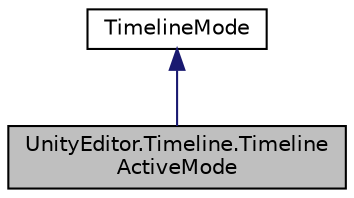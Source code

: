 digraph "UnityEditor.Timeline.TimelineActiveMode"
{
 // LATEX_PDF_SIZE
  edge [fontname="Helvetica",fontsize="10",labelfontname="Helvetica",labelfontsize="10"];
  node [fontname="Helvetica",fontsize="10",shape=record];
  Node1 [label="UnityEditor.Timeline.Timeline\lActiveMode",height=0.2,width=0.4,color="black", fillcolor="grey75", style="filled", fontcolor="black",tooltip=" "];
  Node2 -> Node1 [dir="back",color="midnightblue",fontsize="10",style="solid",fontname="Helvetica"];
  Node2 [label="TimelineMode",height=0.2,width=0.4,color="black", fillcolor="white", style="filled",URL="$class_unity_editor_1_1_timeline_1_1_timeline_mode.html",tooltip=" "];
}
